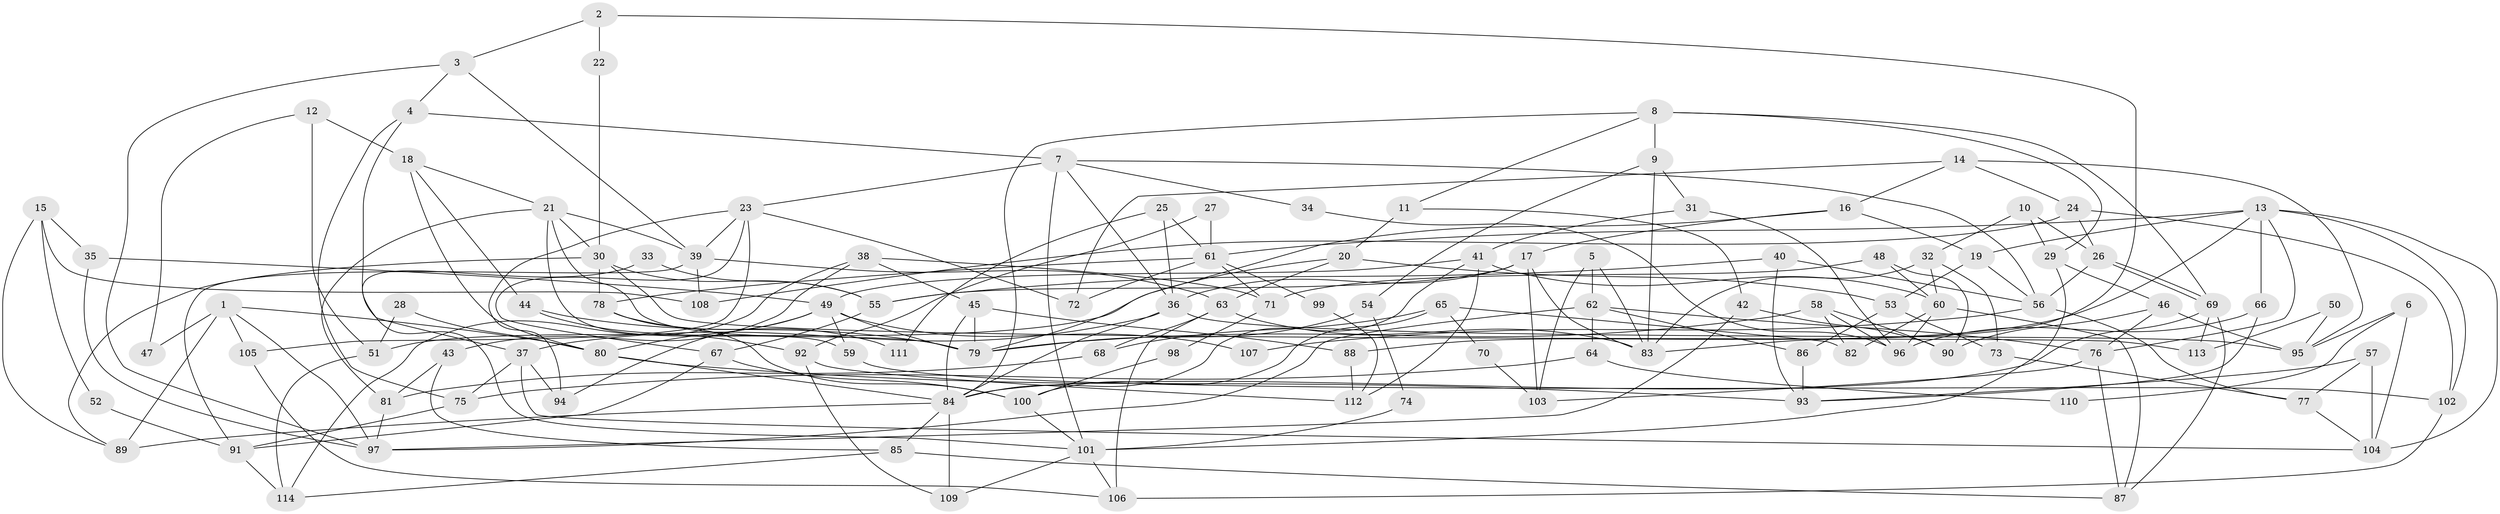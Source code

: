 // coarse degree distribution, {3: 0.2125, 4: 0.25, 5: 0.1375, 17: 0.0125, 9: 0.025, 16: 0.0125, 12: 0.0125, 2: 0.175, 8: 0.0375, 6: 0.075, 10: 0.0125, 7: 0.0375}
// Generated by graph-tools (version 1.1) at 2025/51/03/04/25 22:51:18]
// undirected, 114 vertices, 228 edges
graph export_dot {
  node [color=gray90,style=filled];
  1;
  2;
  3;
  4;
  5;
  6;
  7;
  8;
  9;
  10;
  11;
  12;
  13;
  14;
  15;
  16;
  17;
  18;
  19;
  20;
  21;
  22;
  23;
  24;
  25;
  26;
  27;
  28;
  29;
  30;
  31;
  32;
  33;
  34;
  35;
  36;
  37;
  38;
  39;
  40;
  41;
  42;
  43;
  44;
  45;
  46;
  47;
  48;
  49;
  50;
  51;
  52;
  53;
  54;
  55;
  56;
  57;
  58;
  59;
  60;
  61;
  62;
  63;
  64;
  65;
  66;
  67;
  68;
  69;
  70;
  71;
  72;
  73;
  74;
  75;
  76;
  77;
  78;
  79;
  80;
  81;
  82;
  83;
  84;
  85;
  86;
  87;
  88;
  89;
  90;
  91;
  92;
  93;
  94;
  95;
  96;
  97;
  98;
  99;
  100;
  101;
  102;
  103;
  104;
  105;
  106;
  107;
  108;
  109;
  110;
  111;
  112;
  113;
  114;
  1 -- 89;
  1 -- 80;
  1 -- 47;
  1 -- 97;
  1 -- 105;
  2 -- 83;
  2 -- 3;
  2 -- 22;
  3 -- 39;
  3 -- 97;
  3 -- 4;
  4 -- 37;
  4 -- 7;
  4 -- 75;
  5 -- 83;
  5 -- 62;
  5 -- 103;
  6 -- 95;
  6 -- 104;
  6 -- 110;
  7 -- 56;
  7 -- 23;
  7 -- 34;
  7 -- 36;
  7 -- 101;
  8 -- 84;
  8 -- 69;
  8 -- 9;
  8 -- 11;
  8 -- 29;
  9 -- 83;
  9 -- 31;
  9 -- 54;
  10 -- 29;
  10 -- 32;
  10 -- 26;
  11 -- 42;
  11 -- 20;
  12 -- 51;
  12 -- 18;
  12 -- 47;
  13 -- 66;
  13 -- 76;
  13 -- 19;
  13 -- 61;
  13 -- 88;
  13 -- 102;
  13 -- 104;
  14 -- 95;
  14 -- 16;
  14 -- 24;
  14 -- 72;
  15 -- 108;
  15 -- 35;
  15 -- 52;
  15 -- 89;
  16 -- 79;
  16 -- 17;
  16 -- 19;
  17 -- 36;
  17 -- 55;
  17 -- 83;
  17 -- 103;
  18 -- 80;
  18 -- 21;
  18 -- 44;
  19 -- 53;
  19 -- 56;
  20 -- 63;
  20 -- 51;
  20 -- 53;
  21 -- 39;
  21 -- 79;
  21 -- 30;
  21 -- 59;
  21 -- 81;
  22 -- 30;
  23 -- 94;
  23 -- 39;
  23 -- 67;
  23 -- 72;
  23 -- 105;
  24 -- 26;
  24 -- 102;
  24 -- 108;
  25 -- 36;
  25 -- 61;
  25 -- 111;
  26 -- 69;
  26 -- 69;
  26 -- 56;
  27 -- 61;
  27 -- 92;
  28 -- 51;
  28 -- 80;
  29 -- 101;
  29 -- 46;
  30 -- 78;
  30 -- 55;
  30 -- 89;
  30 -- 113;
  31 -- 96;
  31 -- 41;
  32 -- 73;
  32 -- 83;
  32 -- 60;
  33 -- 101;
  33 -- 55;
  34 -- 96;
  35 -- 97;
  35 -- 49;
  36 -- 37;
  36 -- 84;
  36 -- 95;
  37 -- 104;
  37 -- 75;
  37 -- 94;
  38 -- 45;
  38 -- 43;
  38 -- 71;
  38 -- 114;
  39 -- 91;
  39 -- 63;
  39 -- 108;
  40 -- 93;
  40 -- 56;
  40 -- 55;
  41 -- 84;
  41 -- 49;
  41 -- 60;
  41 -- 112;
  42 -- 90;
  42 -- 97;
  43 -- 85;
  43 -- 81;
  44 -- 92;
  44 -- 79;
  45 -- 84;
  45 -- 79;
  45 -- 88;
  46 -- 76;
  46 -- 90;
  46 -- 95;
  48 -- 71;
  48 -- 60;
  48 -- 90;
  49 -- 59;
  49 -- 79;
  49 -- 80;
  49 -- 94;
  49 -- 107;
  50 -- 95;
  50 -- 113;
  51 -- 114;
  52 -- 91;
  53 -- 73;
  53 -- 86;
  54 -- 79;
  54 -- 74;
  55 -- 67;
  56 -- 77;
  56 -- 107;
  57 -- 93;
  57 -- 104;
  57 -- 77;
  58 -- 79;
  58 -- 90;
  58 -- 82;
  58 -- 96;
  59 -- 102;
  60 -- 82;
  60 -- 87;
  60 -- 96;
  61 -- 72;
  61 -- 71;
  61 -- 78;
  61 -- 99;
  62 -- 76;
  62 -- 97;
  62 -- 64;
  62 -- 86;
  63 -- 106;
  63 -- 68;
  63 -- 83;
  64 -- 75;
  64 -- 110;
  65 -- 100;
  65 -- 82;
  65 -- 68;
  65 -- 70;
  66 -- 96;
  66 -- 93;
  67 -- 91;
  67 -- 100;
  68 -- 81;
  69 -- 84;
  69 -- 87;
  69 -- 113;
  70 -- 103;
  71 -- 98;
  73 -- 77;
  74 -- 101;
  75 -- 91;
  76 -- 103;
  76 -- 87;
  77 -- 104;
  78 -- 100;
  78 -- 111;
  80 -- 84;
  80 -- 93;
  81 -- 97;
  84 -- 89;
  84 -- 85;
  84 -- 109;
  85 -- 87;
  85 -- 114;
  86 -- 93;
  88 -- 112;
  91 -- 114;
  92 -- 109;
  92 -- 112;
  98 -- 100;
  99 -- 112;
  100 -- 101;
  101 -- 106;
  101 -- 109;
  102 -- 106;
  105 -- 106;
}
